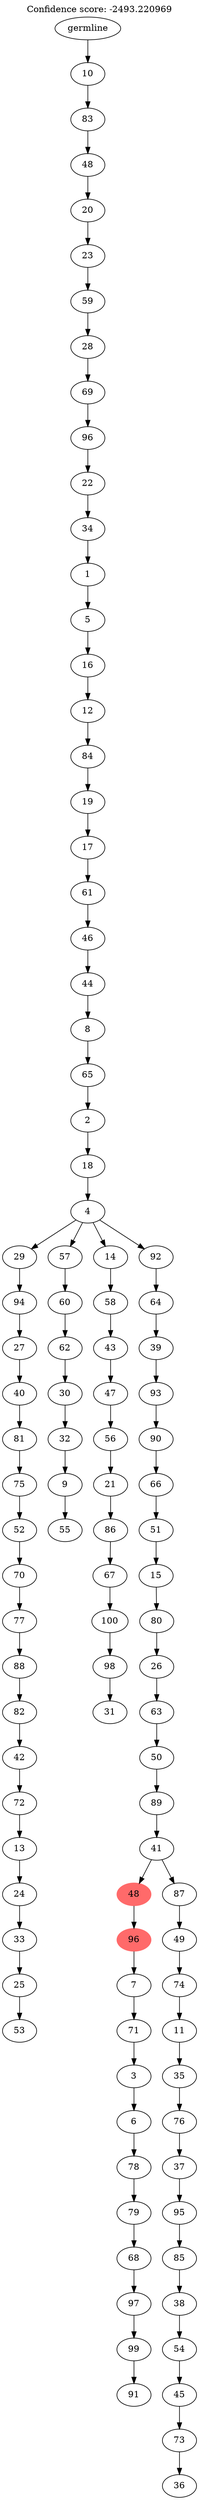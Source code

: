 digraph g {
	"101" -> "102";
	"102" [label="53"];
	"100" -> "101";
	"101" [label="25"];
	"99" -> "100";
	"100" [label="33"];
	"98" -> "99";
	"99" [label="24"];
	"97" -> "98";
	"98" [label="13"];
	"96" -> "97";
	"97" [label="72"];
	"95" -> "96";
	"96" [label="42"];
	"94" -> "95";
	"95" [label="82"];
	"93" -> "94";
	"94" [label="88"];
	"92" -> "93";
	"93" [label="77"];
	"91" -> "92";
	"92" [label="70"];
	"90" -> "91";
	"91" [label="52"];
	"89" -> "90";
	"90" [label="75"];
	"88" -> "89";
	"89" [label="81"];
	"87" -> "88";
	"88" [label="40"];
	"86" -> "87";
	"87" [label="27"];
	"85" -> "86";
	"86" [label="94"];
	"83" -> "84";
	"84" [label="55"];
	"82" -> "83";
	"83" [label="9"];
	"81" -> "82";
	"82" [label="32"];
	"80" -> "81";
	"81" [label="30"];
	"79" -> "80";
	"80" [label="62"];
	"78" -> "79";
	"79" [label="60"];
	"76" -> "77";
	"77" [label="31"];
	"75" -> "76";
	"76" [label="98"];
	"74" -> "75";
	"75" [label="100"];
	"73" -> "74";
	"74" [label="67"];
	"72" -> "73";
	"73" [label="86"];
	"71" -> "72";
	"72" [label="21"];
	"70" -> "71";
	"71" [label="56"];
	"69" -> "70";
	"70" [label="47"];
	"68" -> "69";
	"69" [label="43"];
	"67" -> "68";
	"68" [label="58"];
	"65" -> "66";
	"66" [label="91"];
	"64" -> "65";
	"65" [label="99"];
	"63" -> "64";
	"64" [label="97"];
	"62" -> "63";
	"63" [label="68"];
	"61" -> "62";
	"62" [label="79"];
	"60" -> "61";
	"61" [label="78"];
	"59" -> "60";
	"60" [label="6"];
	"58" -> "59";
	"59" [label="3"];
	"57" -> "58";
	"58" [label="71"];
	"56" -> "57";
	"57" [label="7"];
	"55" -> "56";
	"56" [color=indianred1, style=filled, label="96"];
	"53" -> "54";
	"54" [label="36"];
	"52" -> "53";
	"53" [label="73"];
	"51" -> "52";
	"52" [label="45"];
	"50" -> "51";
	"51" [label="54"];
	"49" -> "50";
	"50" [label="38"];
	"48" -> "49";
	"49" [label="85"];
	"47" -> "48";
	"48" [label="95"];
	"46" -> "47";
	"47" [label="37"];
	"45" -> "46";
	"46" [label="76"];
	"44" -> "45";
	"45" [label="35"];
	"43" -> "44";
	"44" [label="11"];
	"42" -> "43";
	"43" [label="74"];
	"41" -> "42";
	"42" [label="49"];
	"40" -> "41";
	"41" [label="87"];
	"40" -> "55";
	"55" [color=indianred1, style=filled, label="48"];
	"39" -> "40";
	"40" [label="41"];
	"38" -> "39";
	"39" [label="89"];
	"37" -> "38";
	"38" [label="50"];
	"36" -> "37";
	"37" [label="63"];
	"35" -> "36";
	"36" [label="26"];
	"34" -> "35";
	"35" [label="80"];
	"33" -> "34";
	"34" [label="15"];
	"32" -> "33";
	"33" [label="51"];
	"31" -> "32";
	"32" [label="66"];
	"30" -> "31";
	"31" [label="90"];
	"29" -> "30";
	"30" [label="93"];
	"28" -> "29";
	"29" [label="39"];
	"27" -> "28";
	"28" [label="64"];
	"26" -> "27";
	"27" [label="92"];
	"26" -> "67";
	"67" [label="14"];
	"26" -> "78";
	"78" [label="57"];
	"26" -> "85";
	"85" [label="29"];
	"25" -> "26";
	"26" [label="4"];
	"24" -> "25";
	"25" [label="18"];
	"23" -> "24";
	"24" [label="2"];
	"22" -> "23";
	"23" [label="65"];
	"21" -> "22";
	"22" [label="8"];
	"20" -> "21";
	"21" [label="44"];
	"19" -> "20";
	"20" [label="46"];
	"18" -> "19";
	"19" [label="61"];
	"17" -> "18";
	"18" [label="17"];
	"16" -> "17";
	"17" [label="19"];
	"15" -> "16";
	"16" [label="84"];
	"14" -> "15";
	"15" [label="12"];
	"13" -> "14";
	"14" [label="16"];
	"12" -> "13";
	"13" [label="5"];
	"11" -> "12";
	"12" [label="1"];
	"10" -> "11";
	"11" [label="34"];
	"9" -> "10";
	"10" [label="22"];
	"8" -> "9";
	"9" [label="96"];
	"7" -> "8";
	"8" [label="69"];
	"6" -> "7";
	"7" [label="28"];
	"5" -> "6";
	"6" [label="59"];
	"4" -> "5";
	"5" [label="23"];
	"3" -> "4";
	"4" [label="20"];
	"2" -> "3";
	"3" [label="48"];
	"1" -> "2";
	"2" [label="83"];
	"0" -> "1";
	"1" [label="10"];
	"0" [label="germline"];
	labelloc="t";
	label="Confidence score: -2493.220969";
}
